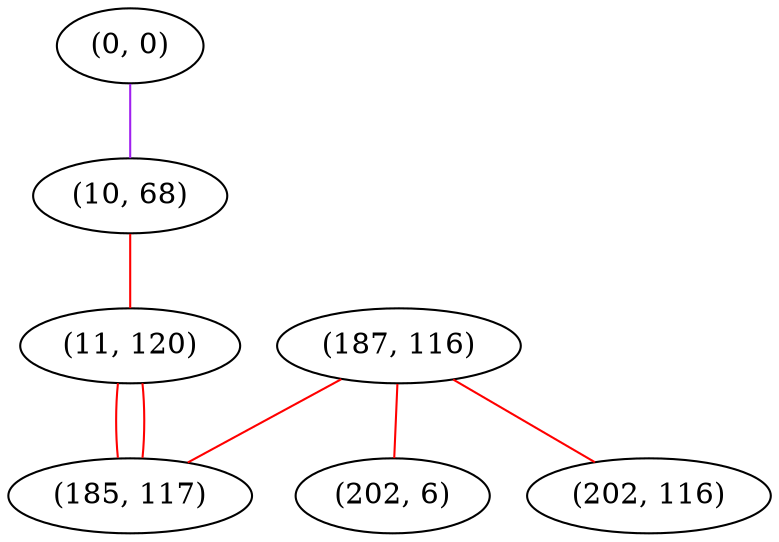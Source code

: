 graph "" {
"(0, 0)";
"(187, 116)";
"(10, 68)";
"(202, 6)";
"(202, 116)";
"(11, 120)";
"(185, 117)";
"(0, 0)" -- "(10, 68)"  [color=purple, key=0, weight=4];
"(187, 116)" -- "(185, 117)"  [color=red, key=0, weight=1];
"(187, 116)" -- "(202, 6)"  [color=red, key=0, weight=1];
"(187, 116)" -- "(202, 116)"  [color=red, key=0, weight=1];
"(10, 68)" -- "(11, 120)"  [color=red, key=0, weight=1];
"(11, 120)" -- "(185, 117)"  [color=red, key=0, weight=1];
"(11, 120)" -- "(185, 117)"  [color=red, key=1, weight=1];
}
